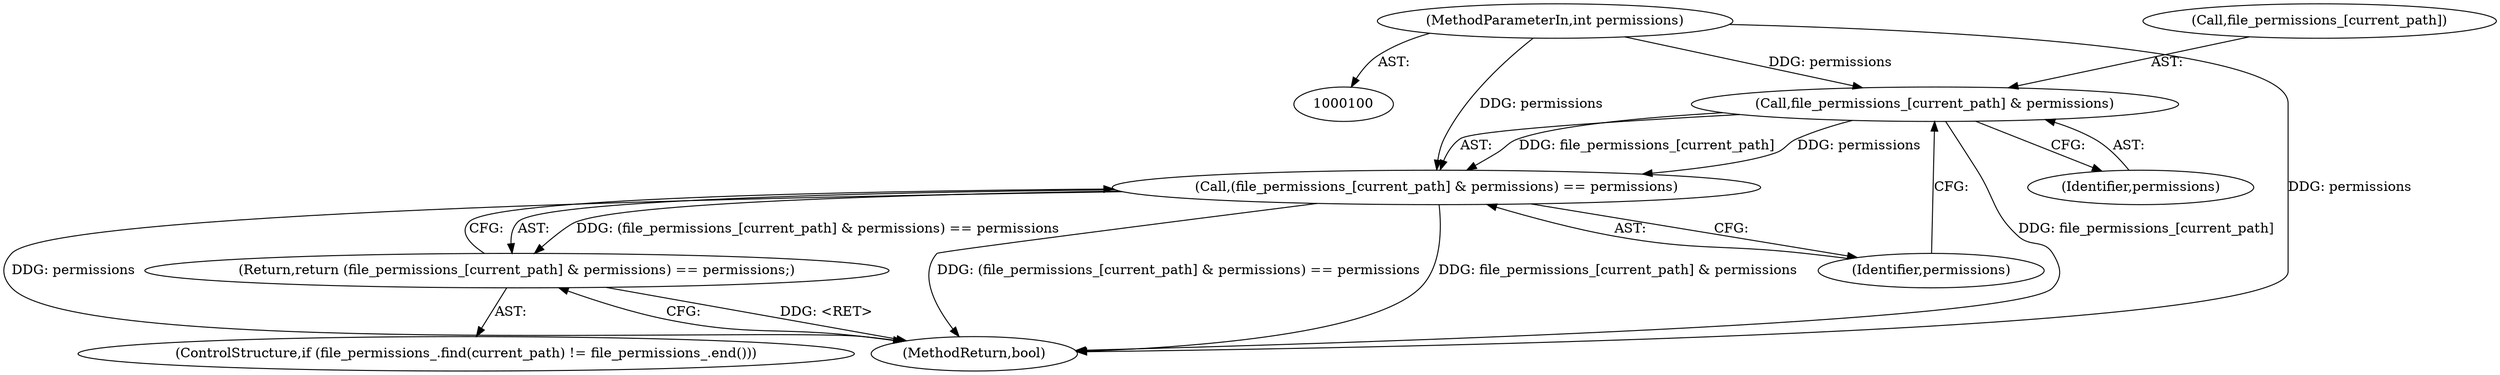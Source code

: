 digraph "0_Chrome_8083841913b8eb8018ae52f67c923f0b3d66c466@array" {
"1000150" [label="(Call,file_permissions_[current_path] & permissions)"];
"1000102" [label="(MethodParameterIn,int permissions)"];
"1000149" [label="(Call,(file_permissions_[current_path] & permissions) == permissions)"];
"1000148" [label="(Return,return (file_permissions_[current_path] & permissions) == permissions;)"];
"1000150" [label="(Call,file_permissions_[current_path] & permissions)"];
"1000151" [label="(Call,file_permissions_[current_path])"];
"1000164" [label="(MethodReturn,bool)"];
"1000143" [label="(ControlStructure,if (file_permissions_.find(current_path) != file_permissions_.end()))"];
"1000154" [label="(Identifier,permissions)"];
"1000148" [label="(Return,return (file_permissions_[current_path] & permissions) == permissions;)"];
"1000102" [label="(MethodParameterIn,int permissions)"];
"1000149" [label="(Call,(file_permissions_[current_path] & permissions) == permissions)"];
"1000155" [label="(Identifier,permissions)"];
"1000150" -> "1000149"  [label="AST: "];
"1000150" -> "1000154"  [label="CFG: "];
"1000151" -> "1000150"  [label="AST: "];
"1000154" -> "1000150"  [label="AST: "];
"1000155" -> "1000150"  [label="CFG: "];
"1000150" -> "1000164"  [label="DDG: file_permissions_[current_path]"];
"1000150" -> "1000149"  [label="DDG: file_permissions_[current_path]"];
"1000150" -> "1000149"  [label="DDG: permissions"];
"1000102" -> "1000150"  [label="DDG: permissions"];
"1000102" -> "1000100"  [label="AST: "];
"1000102" -> "1000164"  [label="DDG: permissions"];
"1000102" -> "1000149"  [label="DDG: permissions"];
"1000149" -> "1000148"  [label="AST: "];
"1000149" -> "1000155"  [label="CFG: "];
"1000155" -> "1000149"  [label="AST: "];
"1000148" -> "1000149"  [label="CFG: "];
"1000149" -> "1000164"  [label="DDG: (file_permissions_[current_path] & permissions) == permissions"];
"1000149" -> "1000164"  [label="DDG: file_permissions_[current_path] & permissions"];
"1000149" -> "1000164"  [label="DDG: permissions"];
"1000149" -> "1000148"  [label="DDG: (file_permissions_[current_path] & permissions) == permissions"];
"1000148" -> "1000143"  [label="AST: "];
"1000164" -> "1000148"  [label="CFG: "];
"1000148" -> "1000164"  [label="DDG: <RET>"];
}
